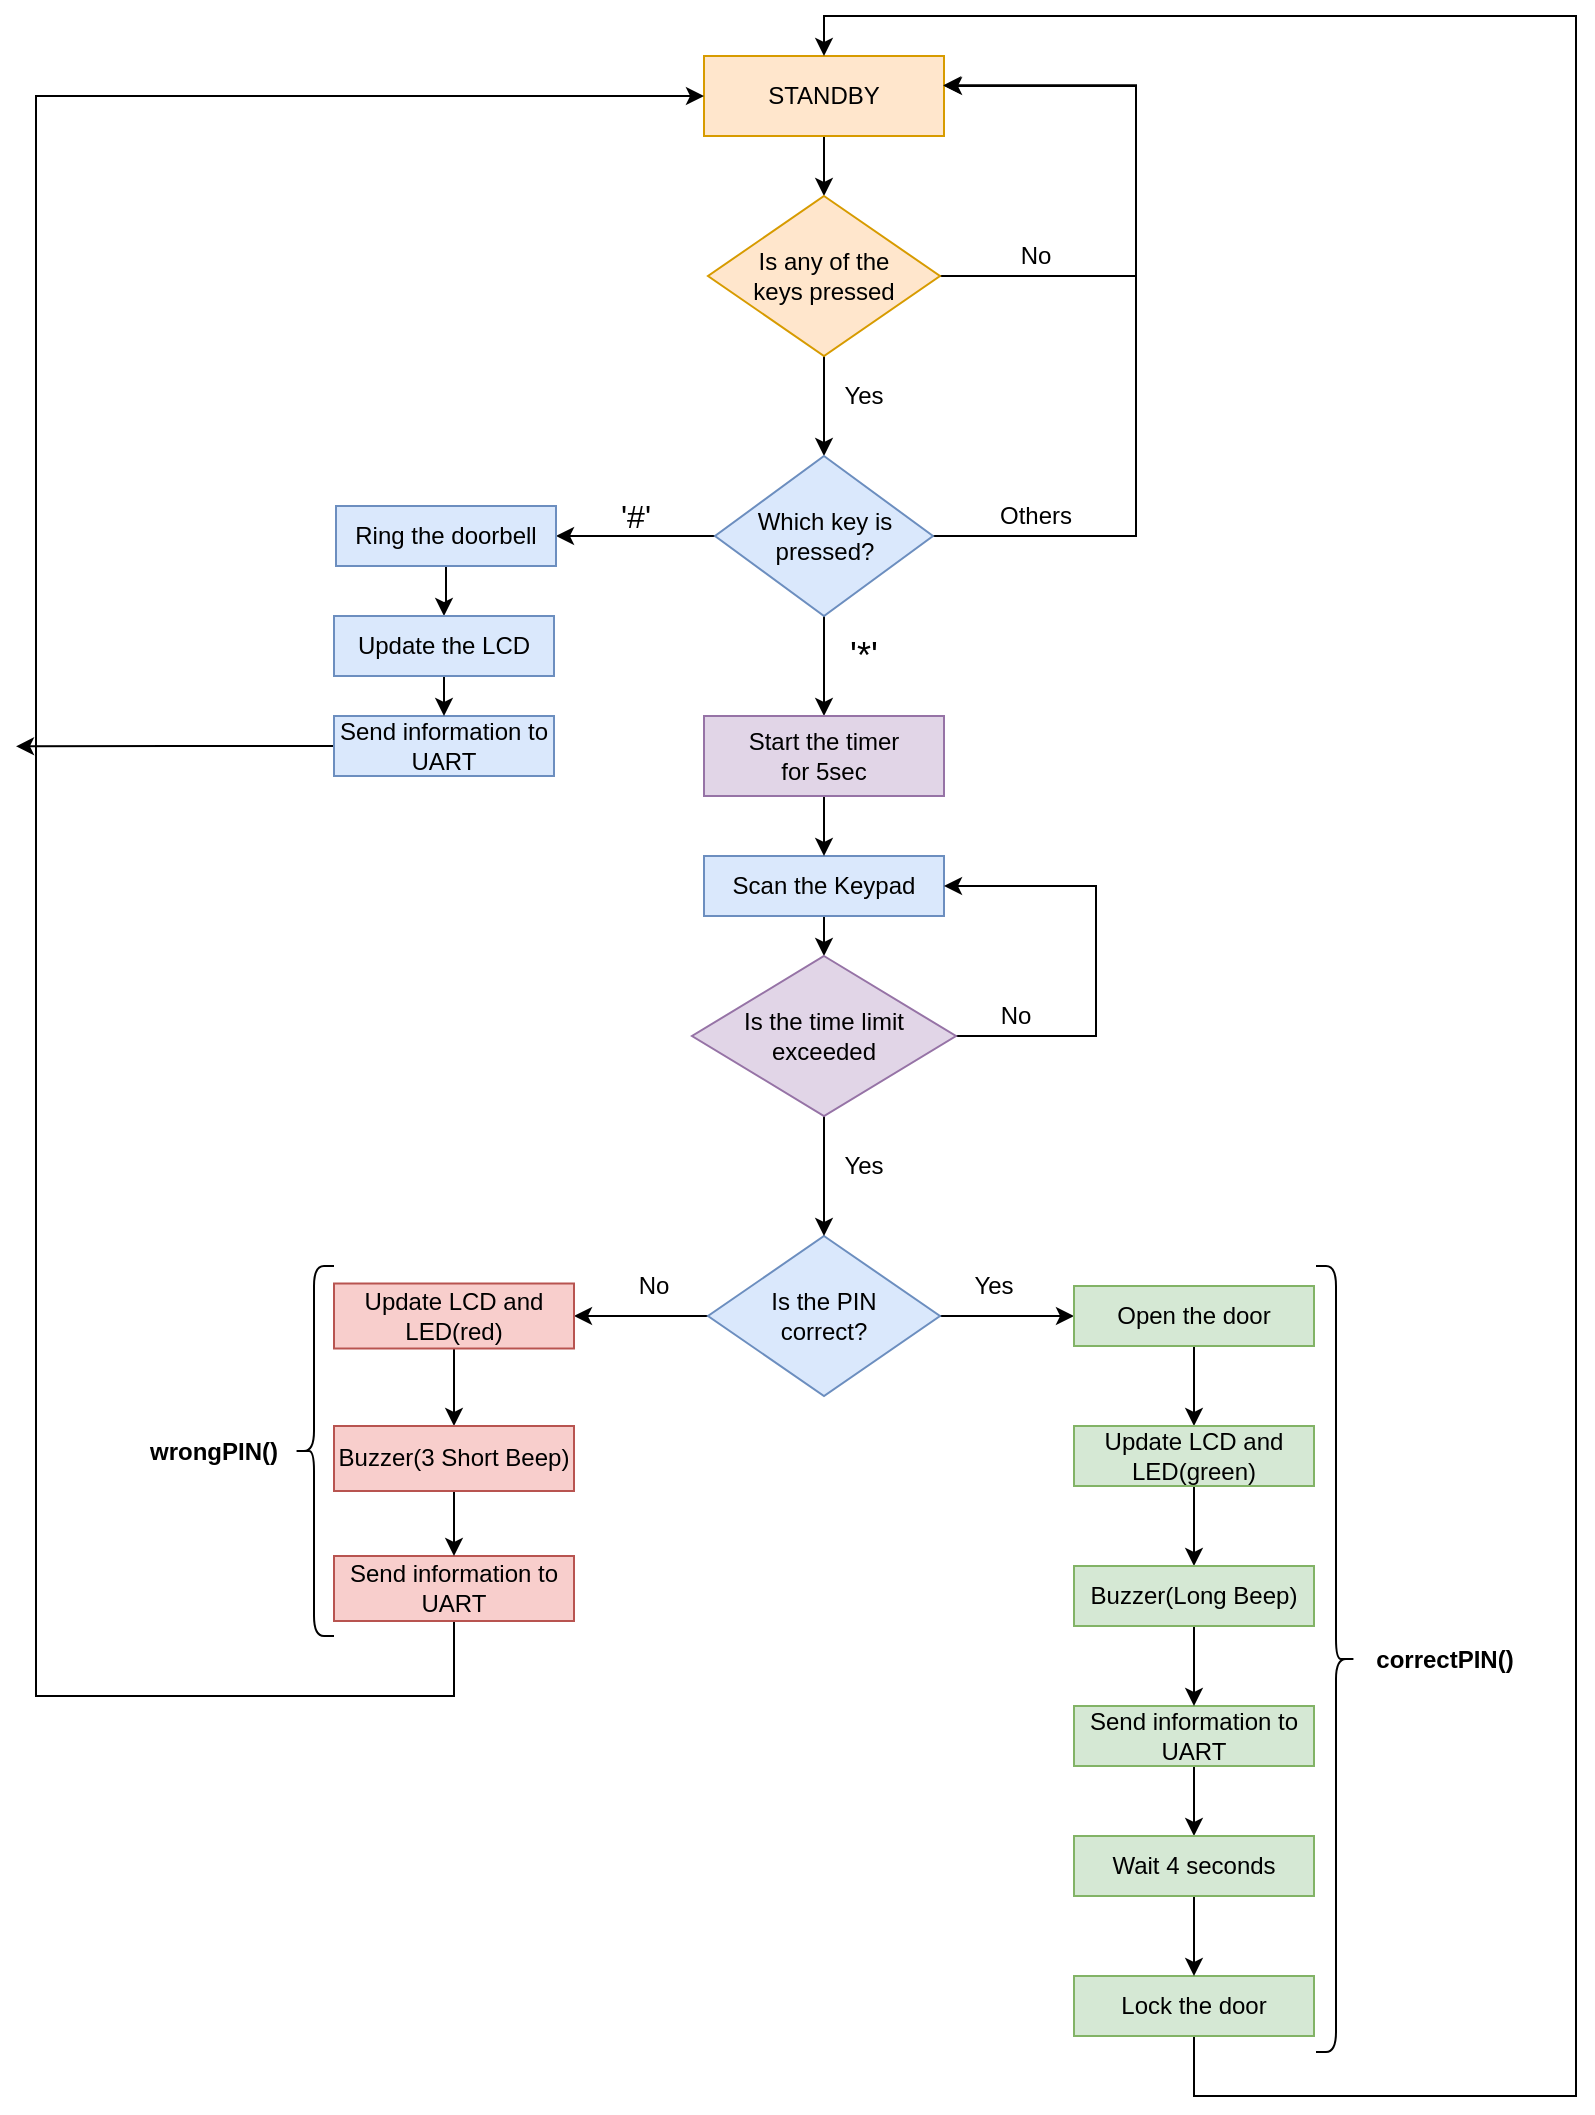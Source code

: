 <mxfile version="13.10.3" type="device"><diagram id="C5RBs43oDa-KdzZeNtuy" name="Page-1"><mxGraphModel dx="1185" dy="1804" grid="1" gridSize="10" guides="1" tooltips="1" connect="1" arrows="1" fold="1" page="1" pageScale="1" pageWidth="827" pageHeight="1169" math="0" shadow="0"><root><mxCell id="WIyWlLk6GJQsqaUBKTNV-0"/><mxCell id="WIyWlLk6GJQsqaUBKTNV-1" parent="WIyWlLk6GJQsqaUBKTNV-0"/><mxCell id="DNTc6tUad4FX3Sv0nXim-4" value="" style="edgeStyle=orthogonalEdgeStyle;orthogonalLoop=1;jettySize=auto;html=1;" parent="WIyWlLk6GJQsqaUBKTNV-1" source="DNTc6tUad4FX3Sv0nXim-2" target="DNTc6tUad4FX3Sv0nXim-3" edge="1"><mxGeometry relative="1" as="geometry"/></mxCell><mxCell id="DNTc6tUad4FX3Sv0nXim-2" value="STANDBY" style="whiteSpace=wrap;html=1;fillColor=#ffe6cc;strokeColor=#d79b00;" parent="WIyWlLk6GJQsqaUBKTNV-1" vertex="1"><mxGeometry x="354" y="20" width="120" height="40" as="geometry"/></mxCell><mxCell id="lgCaIrdGMXh6ixWFKIHN-0" style="edgeStyle=orthogonalEdgeStyle;orthogonalLoop=1;jettySize=auto;html=1;exitX=0.5;exitY=1;exitDx=0;exitDy=0;" parent="WIyWlLk6GJQsqaUBKTNV-1" source="DNTc6tUad4FX3Sv0nXim-3" target="DNTc6tUad4FX3Sv0nXim-7" edge="1"><mxGeometry relative="1" as="geometry"/></mxCell><mxCell id="lgCaIrdGMXh6ixWFKIHN-47" style="edgeStyle=orthogonalEdgeStyle;rounded=0;orthogonalLoop=1;jettySize=auto;html=1;exitX=1;exitY=0.5;exitDx=0;exitDy=0;entryX=0.996;entryY=0.366;entryDx=0;entryDy=0;entryPerimeter=0;" parent="WIyWlLk6GJQsqaUBKTNV-1" source="DNTc6tUad4FX3Sv0nXim-3" target="DNTc6tUad4FX3Sv0nXim-2" edge="1"><mxGeometry relative="1" as="geometry"><Array as="points"><mxPoint x="570" y="130"/><mxPoint x="570" y="35"/></Array></mxGeometry></mxCell><mxCell id="DNTc6tUad4FX3Sv0nXim-3" value="Is any of the &lt;br&gt;keys pressed" style="rhombus;whiteSpace=wrap;html=1;fillColor=#ffe6cc;strokeColor=#d79b00;" parent="WIyWlLk6GJQsqaUBKTNV-1" vertex="1"><mxGeometry x="356" y="90" width="116" height="80" as="geometry"/></mxCell><mxCell id="DNTc6tUad4FX3Sv0nXim-6" value="No" style="text;html=1;strokeColor=none;fillColor=none;align=center;verticalAlign=middle;whiteSpace=wrap;" parent="WIyWlLk6GJQsqaUBKTNV-1" vertex="1"><mxGeometry x="500" y="110" width="40" height="20" as="geometry"/></mxCell><mxCell id="lgCaIrdGMXh6ixWFKIHN-9" style="edgeStyle=orthogonalEdgeStyle;orthogonalLoop=1;jettySize=auto;html=1;" parent="WIyWlLk6GJQsqaUBKTNV-1" source="DNTc6tUad4FX3Sv0nXim-7" target="lgCaIrdGMXh6ixWFKIHN-8" edge="1"><mxGeometry relative="1" as="geometry"/></mxCell><mxCell id="lgCaIrdGMXh6ixWFKIHN-38" style="edgeStyle=orthogonalEdgeStyle;rounded=0;orthogonalLoop=1;jettySize=auto;html=1;exitX=1;exitY=0.5;exitDx=0;exitDy=0;" parent="WIyWlLk6GJQsqaUBKTNV-1" source="DNTc6tUad4FX3Sv0nXim-7" target="DNTc6tUad4FX3Sv0nXim-2" edge="1"><mxGeometry relative="1" as="geometry"><mxPoint x="500" y="35" as="targetPoint"/><Array as="points"><mxPoint x="570" y="260"/><mxPoint x="570" y="35"/></Array></mxGeometry></mxCell><mxCell id="lgCaIrdGMXh6ixWFKIHN-55" style="edgeStyle=orthogonalEdgeStyle;rounded=0;orthogonalLoop=1;jettySize=auto;html=1;exitX=0.5;exitY=1;exitDx=0;exitDy=0;entryX=0.5;entryY=0;entryDx=0;entryDy=0;" parent="WIyWlLk6GJQsqaUBKTNV-1" source="DNTc6tUad4FX3Sv0nXim-7" target="lgCaIrdGMXh6ixWFKIHN-53" edge="1"><mxGeometry relative="1" as="geometry"/></mxCell><mxCell id="DNTc6tUad4FX3Sv0nXim-7" value="Which key is&lt;br&gt;pressed?" style="rhombus;whiteSpace=wrap;html=1;fillColor=#dae8fc;strokeColor=#6c8ebf;" parent="WIyWlLk6GJQsqaUBKTNV-1" vertex="1"><mxGeometry x="359.5" y="220" width="109" height="80" as="geometry"/></mxCell><mxCell id="lgCaIrdGMXh6ixWFKIHN-2" value="Others" style="text;html=1;strokeColor=none;fillColor=none;align=center;verticalAlign=middle;whiteSpace=wrap;" parent="WIyWlLk6GJQsqaUBKTNV-1" vertex="1"><mxGeometry x="500" y="240" width="40" height="20" as="geometry"/></mxCell><mxCell id="lgCaIrdGMXh6ixWFKIHN-60" style="edgeStyle=orthogonalEdgeStyle;rounded=0;orthogonalLoop=1;jettySize=auto;html=1;exitX=0.5;exitY=1;exitDx=0;exitDy=0;entryX=0.5;entryY=0;entryDx=0;entryDy=0;" parent="WIyWlLk6GJQsqaUBKTNV-1" source="lgCaIrdGMXh6ixWFKIHN-4" target="lgCaIrdGMXh6ixWFKIHN-58" edge="1"><mxGeometry relative="1" as="geometry"/></mxCell><mxCell id="lgCaIrdGMXh6ixWFKIHN-4" value="Scan the Keypad" style="whiteSpace=wrap;html=1;fillColor=#dae8fc;strokeColor=#6c8ebf;" parent="WIyWlLk6GJQsqaUBKTNV-1" vertex="1"><mxGeometry x="354" y="420" width="120" height="30" as="geometry"/></mxCell><mxCell id="lgCaIrdGMXh6ixWFKIHN-7" value="Yes" style="text;html=1;strokeColor=none;fillColor=none;align=center;verticalAlign=middle;whiteSpace=wrap;" parent="WIyWlLk6GJQsqaUBKTNV-1" vertex="1"><mxGeometry x="414" y="180" width="40" height="20" as="geometry"/></mxCell><mxCell id="r5Uh8VkK3qRv4wb5RJsd-7" style="edgeStyle=orthogonalEdgeStyle;rounded=0;orthogonalLoop=1;jettySize=auto;html=1;exitX=0.5;exitY=1;exitDx=0;exitDy=0;" edge="1" parent="WIyWlLk6GJQsqaUBKTNV-1" source="lgCaIrdGMXh6ixWFKIHN-8" target="r5Uh8VkK3qRv4wb5RJsd-5"><mxGeometry relative="1" as="geometry"/></mxCell><mxCell id="lgCaIrdGMXh6ixWFKIHN-8" value="Ring the doorbell" style="whiteSpace=wrap;html=1;fillColor=#dae8fc;strokeColor=#6c8ebf;" parent="WIyWlLk6GJQsqaUBKTNV-1" vertex="1"><mxGeometry x="170" y="245" width="110" height="30" as="geometry"/></mxCell><mxCell id="lgCaIrdGMXh6ixWFKIHN-10" value="&lt;font style=&quot;font-size: 16px&quot;&gt;'#'&lt;/font&gt;" style="text;html=1;strokeColor=none;fillColor=none;align=center;verticalAlign=middle;whiteSpace=wrap;" parent="WIyWlLk6GJQsqaUBKTNV-1" vertex="1"><mxGeometry x="300" y="240" width="40" height="20" as="geometry"/></mxCell><mxCell id="lgCaIrdGMXh6ixWFKIHN-32" style="edgeStyle=orthogonalEdgeStyle;rounded=0;orthogonalLoop=1;jettySize=auto;html=1;exitX=1;exitY=0.5;exitDx=0;exitDy=0;entryX=0;entryY=0.5;entryDx=0;entryDy=0;" parent="WIyWlLk6GJQsqaUBKTNV-1" source="lgCaIrdGMXh6ixWFKIHN-11" target="lgCaIrdGMXh6ixWFKIHN-30" edge="1"><mxGeometry relative="1" as="geometry"/></mxCell><mxCell id="lgCaIrdGMXh6ixWFKIHN-41" style="edgeStyle=orthogonalEdgeStyle;rounded=0;orthogonalLoop=1;jettySize=auto;html=1;exitX=0;exitY=0.5;exitDx=0;exitDy=0;entryX=1;entryY=0.5;entryDx=0;entryDy=0;" parent="WIyWlLk6GJQsqaUBKTNV-1" source="lgCaIrdGMXh6ixWFKIHN-11" target="lgCaIrdGMXh6ixWFKIHN-40" edge="1"><mxGeometry relative="1" as="geometry"/></mxCell><mxCell id="lgCaIrdGMXh6ixWFKIHN-11" value="Is the PIN &lt;br&gt;correct?" style="rhombus;whiteSpace=wrap;html=1;fillColor=#dae8fc;strokeColor=#6c8ebf;" parent="WIyWlLk6GJQsqaUBKTNV-1" vertex="1"><mxGeometry x="356" y="610" width="116" height="80" as="geometry"/></mxCell><mxCell id="lgCaIrdGMXh6ixWFKIHN-16" value="Yes" style="text;html=1;strokeColor=none;fillColor=none;align=center;verticalAlign=middle;whiteSpace=wrap;" parent="WIyWlLk6GJQsqaUBKTNV-1" vertex="1"><mxGeometry x="479" y="625" width="40" height="20" as="geometry"/></mxCell><mxCell id="lgCaIrdGMXh6ixWFKIHN-80" style="edgeStyle=orthogonalEdgeStyle;rounded=0;orthogonalLoop=1;jettySize=auto;html=1;exitX=0.5;exitY=1;exitDx=0;exitDy=0;entryX=0.5;entryY=0;entryDx=0;entryDy=0;" parent="WIyWlLk6GJQsqaUBKTNV-1" source="lgCaIrdGMXh6ixWFKIHN-19" target="lgCaIrdGMXh6ixWFKIHN-78" edge="1"><mxGeometry relative="1" as="geometry"/></mxCell><mxCell id="lgCaIrdGMXh6ixWFKIHN-19" value="Send information to UART" style="rounded=0;whiteSpace=wrap;html=1;fillColor=#d5e8d4;strokeColor=#82b366;" parent="WIyWlLk6GJQsqaUBKTNV-1" vertex="1"><mxGeometry x="539" y="845" width="120" height="30" as="geometry"/></mxCell><mxCell id="lgCaIrdGMXh6ixWFKIHN-33" style="edgeStyle=orthogonalEdgeStyle;rounded=0;orthogonalLoop=1;jettySize=auto;html=1;exitX=0.5;exitY=1;exitDx=0;exitDy=0;entryX=0.5;entryY=0;entryDx=0;entryDy=0;" parent="WIyWlLk6GJQsqaUBKTNV-1" source="lgCaIrdGMXh6ixWFKIHN-30" target="lgCaIrdGMXh6ixWFKIHN-31" edge="1"><mxGeometry relative="1" as="geometry"/></mxCell><mxCell id="lgCaIrdGMXh6ixWFKIHN-30" value="Open the door" style="rounded=0;whiteSpace=wrap;html=1;fillColor=#d5e8d4;strokeColor=#82b366;" parent="WIyWlLk6GJQsqaUBKTNV-1" vertex="1"><mxGeometry x="539" y="635" width="120" height="30" as="geometry"/></mxCell><mxCell id="lgCaIrdGMXh6ixWFKIHN-45" style="edgeStyle=orthogonalEdgeStyle;rounded=0;orthogonalLoop=1;jettySize=auto;html=1;exitX=0.5;exitY=1;exitDx=0;exitDy=0;entryX=0.5;entryY=0;entryDx=0;entryDy=0;" parent="WIyWlLk6GJQsqaUBKTNV-1" source="lgCaIrdGMXh6ixWFKIHN-31" target="lgCaIrdGMXh6ixWFKIHN-44" edge="1"><mxGeometry relative="1" as="geometry"/></mxCell><mxCell id="lgCaIrdGMXh6ixWFKIHN-31" value="Update LCD and LED(green)" style="rounded=0;whiteSpace=wrap;html=1;fillColor=#d5e8d4;strokeColor=#82b366;" parent="WIyWlLk6GJQsqaUBKTNV-1" vertex="1"><mxGeometry x="539" y="705" width="120" height="30" as="geometry"/></mxCell><mxCell id="lgCaIrdGMXh6ixWFKIHN-37" style="edgeStyle=orthogonalEdgeStyle;rounded=0;orthogonalLoop=1;jettySize=auto;html=1;entryX=0.5;entryY=0;entryDx=0;entryDy=0;exitX=0.5;exitY=1;exitDx=0;exitDy=0;" parent="WIyWlLk6GJQsqaUBKTNV-1" source="lgCaIrdGMXh6ixWFKIHN-35" target="DNTc6tUad4FX3Sv0nXim-2" edge="1"><mxGeometry relative="1" as="geometry"><mxPoint x="780" as="targetPoint"/><mxPoint x="720" y="1010" as="sourcePoint"/><Array as="points"><mxPoint x="599" y="1040"/><mxPoint x="790" y="1040"/><mxPoint x="790"/><mxPoint x="414"/></Array></mxGeometry></mxCell><mxCell id="lgCaIrdGMXh6ixWFKIHN-35" value="Lock the door" style="rounded=0;whiteSpace=wrap;html=1;fillColor=#d5e8d4;strokeColor=#82b366;" parent="WIyWlLk6GJQsqaUBKTNV-1" vertex="1"><mxGeometry x="539" y="980" width="120" height="30" as="geometry"/></mxCell><mxCell id="lgCaIrdGMXh6ixWFKIHN-76" style="edgeStyle=orthogonalEdgeStyle;rounded=0;orthogonalLoop=1;jettySize=auto;html=1;exitX=0.5;exitY=1;exitDx=0;exitDy=0;entryX=0.5;entryY=0;entryDx=0;entryDy=0;" parent="WIyWlLk6GJQsqaUBKTNV-1" source="lgCaIrdGMXh6ixWFKIHN-40" target="lgCaIrdGMXh6ixWFKIHN-74" edge="1"><mxGeometry relative="1" as="geometry"/></mxCell><mxCell id="lgCaIrdGMXh6ixWFKIHN-40" value="Update LCD and LED(red)" style="rounded=0;whiteSpace=wrap;html=1;fillColor=#f8cecc;strokeColor=#b85450;" parent="WIyWlLk6GJQsqaUBKTNV-1" vertex="1"><mxGeometry x="169" y="633.75" width="120" height="32.5" as="geometry"/></mxCell><mxCell id="lgCaIrdGMXh6ixWFKIHN-46" style="edgeStyle=orthogonalEdgeStyle;rounded=0;orthogonalLoop=1;jettySize=auto;html=1;exitX=0.5;exitY=1;exitDx=0;exitDy=0;entryX=0.5;entryY=0;entryDx=0;entryDy=0;" parent="WIyWlLk6GJQsqaUBKTNV-1" source="lgCaIrdGMXh6ixWFKIHN-44" target="lgCaIrdGMXh6ixWFKIHN-19" edge="1"><mxGeometry relative="1" as="geometry"/></mxCell><mxCell id="lgCaIrdGMXh6ixWFKIHN-44" value="Buzzer(Long Beep)" style="rounded=0;whiteSpace=wrap;html=1;fillColor=#d5e8d4;strokeColor=#82b366;" parent="WIyWlLk6GJQsqaUBKTNV-1" vertex="1"><mxGeometry x="539" y="775" width="120" height="30" as="geometry"/></mxCell><mxCell id="lgCaIrdGMXh6ixWFKIHN-69" style="edgeStyle=orthogonalEdgeStyle;rounded=0;orthogonalLoop=1;jettySize=auto;html=1;entryX=0;entryY=0.5;entryDx=0;entryDy=0;" parent="WIyWlLk6GJQsqaUBKTNV-1" source="lgCaIrdGMXh6ixWFKIHN-48" target="DNTc6tUad4FX3Sv0nXim-2" edge="1"><mxGeometry relative="1" as="geometry"><Array as="points"><mxPoint x="229" y="840"/><mxPoint x="20" y="840"/><mxPoint x="20" y="40"/></Array></mxGeometry></mxCell><mxCell id="lgCaIrdGMXh6ixWFKIHN-48" value="Send information to UART" style="rounded=0;whiteSpace=wrap;html=1;fillColor=#f8cecc;strokeColor=#b85450;" parent="WIyWlLk6GJQsqaUBKTNV-1" vertex="1"><mxGeometry x="169" y="770" width="120" height="32.5" as="geometry"/></mxCell><mxCell id="lgCaIrdGMXh6ixWFKIHN-50" value="No" style="text;html=1;strokeColor=none;fillColor=none;align=center;verticalAlign=middle;whiteSpace=wrap;" parent="WIyWlLk6GJQsqaUBKTNV-1" vertex="1"><mxGeometry x="309" y="625" width="40" height="20" as="geometry"/></mxCell><mxCell id="lgCaIrdGMXh6ixWFKIHN-57" style="edgeStyle=orthogonalEdgeStyle;rounded=0;orthogonalLoop=1;jettySize=auto;html=1;exitX=0.5;exitY=1;exitDx=0;exitDy=0;entryX=0.5;entryY=0;entryDx=0;entryDy=0;" parent="WIyWlLk6GJQsqaUBKTNV-1" source="lgCaIrdGMXh6ixWFKIHN-53" target="lgCaIrdGMXh6ixWFKIHN-4" edge="1"><mxGeometry relative="1" as="geometry"/></mxCell><mxCell id="lgCaIrdGMXh6ixWFKIHN-53" value="Start the timer&lt;br&gt;for 5sec" style="rounded=0;whiteSpace=wrap;html=1;fillColor=#e1d5e7;strokeColor=#9673a6;" parent="WIyWlLk6GJQsqaUBKTNV-1" vertex="1"><mxGeometry x="354" y="350" width="120" height="40" as="geometry"/></mxCell><mxCell id="lgCaIrdGMXh6ixWFKIHN-56" value="&lt;font style=&quot;font-size: 18px&quot;&gt;'*'&lt;/font&gt;" style="text;html=1;strokeColor=none;fillColor=none;align=center;verticalAlign=middle;whiteSpace=wrap;" parent="WIyWlLk6GJQsqaUBKTNV-1" vertex="1"><mxGeometry x="414" y="310" width="40" height="20" as="geometry"/></mxCell><mxCell id="4MoXo3wN_iW-lML8QI0--7" style="edgeStyle=orthogonalEdgeStyle;rounded=0;orthogonalLoop=1;jettySize=auto;html=1;exitX=0.5;exitY=1;exitDx=0;exitDy=0;" parent="WIyWlLk6GJQsqaUBKTNV-1" source="lgCaIrdGMXh6ixWFKIHN-58" target="lgCaIrdGMXh6ixWFKIHN-11" edge="1"><mxGeometry relative="1" as="geometry"/></mxCell><mxCell id="4MoXo3wN_iW-lML8QI0--11" style="edgeStyle=orthogonalEdgeStyle;rounded=0;orthogonalLoop=1;jettySize=auto;html=1;exitX=1;exitY=0.5;exitDx=0;exitDy=0;entryX=1;entryY=0.5;entryDx=0;entryDy=0;" parent="WIyWlLk6GJQsqaUBKTNV-1" source="lgCaIrdGMXh6ixWFKIHN-58" target="lgCaIrdGMXh6ixWFKIHN-4" edge="1"><mxGeometry relative="1" as="geometry"><Array as="points"><mxPoint x="550" y="510"/><mxPoint x="550" y="435"/></Array></mxGeometry></mxCell><mxCell id="lgCaIrdGMXh6ixWFKIHN-58" value="Is the time limit &lt;br&gt;exceeded" style="rhombus;whiteSpace=wrap;html=1;fillColor=#e1d5e7;strokeColor=#9673a6;" parent="WIyWlLk6GJQsqaUBKTNV-1" vertex="1"><mxGeometry x="348" y="470" width="132" height="80" as="geometry"/></mxCell><mxCell id="lgCaIrdGMXh6ixWFKIHN-70" value="" style="shape=curlyBracket;whiteSpace=wrap;html=1;rounded=1;" parent="WIyWlLk6GJQsqaUBKTNV-1" vertex="1"><mxGeometry x="149" y="625" width="20" height="185" as="geometry"/></mxCell><mxCell id="lgCaIrdGMXh6ixWFKIHN-71" value="" style="shape=curlyBracket;whiteSpace=wrap;html=1;rounded=1;size=0.5;rotation=-180;" parent="WIyWlLk6GJQsqaUBKTNV-1" vertex="1"><mxGeometry x="660" y="625" width="20" height="393" as="geometry"/></mxCell><mxCell id="lgCaIrdGMXh6ixWFKIHN-72" value="&lt;b&gt;&lt;font style=&quot;font-size: 12px&quot;&gt;wrongPIN()&lt;/font&gt;&lt;/b&gt;" style="text;html=1;strokeColor=none;fillColor=none;align=center;verticalAlign=middle;whiteSpace=wrap;rounded=0;" parent="WIyWlLk6GJQsqaUBKTNV-1" vertex="1"><mxGeometry x="69" y="700" width="80" height="35" as="geometry"/></mxCell><mxCell id="lgCaIrdGMXh6ixWFKIHN-73" value="&lt;b&gt;correctPIN()&lt;/b&gt;" style="text;html=1;strokeColor=none;fillColor=none;align=center;verticalAlign=middle;whiteSpace=wrap;rounded=0;" parent="WIyWlLk6GJQsqaUBKTNV-1" vertex="1"><mxGeometry x="680" y="804" width="89" height="35" as="geometry"/></mxCell><mxCell id="lgCaIrdGMXh6ixWFKIHN-77" style="edgeStyle=orthogonalEdgeStyle;rounded=0;orthogonalLoop=1;jettySize=auto;html=1;exitX=0.5;exitY=1;exitDx=0;exitDy=0;entryX=0.5;entryY=0;entryDx=0;entryDy=0;" parent="WIyWlLk6GJQsqaUBKTNV-1" source="lgCaIrdGMXh6ixWFKIHN-74" target="lgCaIrdGMXh6ixWFKIHN-48" edge="1"><mxGeometry relative="1" as="geometry"/></mxCell><mxCell id="lgCaIrdGMXh6ixWFKIHN-74" value="Buzzer(3 Short Beep)" style="rounded=0;whiteSpace=wrap;html=1;fillColor=#f8cecc;strokeColor=#b85450;" parent="WIyWlLk6GJQsqaUBKTNV-1" vertex="1"><mxGeometry x="169" y="705" width="120" height="32.5" as="geometry"/></mxCell><mxCell id="lgCaIrdGMXh6ixWFKIHN-81" style="edgeStyle=orthogonalEdgeStyle;rounded=0;orthogonalLoop=1;jettySize=auto;html=1;exitX=0.5;exitY=1;exitDx=0;exitDy=0;" parent="WIyWlLk6GJQsqaUBKTNV-1" source="lgCaIrdGMXh6ixWFKIHN-78" target="lgCaIrdGMXh6ixWFKIHN-35" edge="1"><mxGeometry relative="1" as="geometry"/></mxCell><mxCell id="lgCaIrdGMXh6ixWFKIHN-78" value="Wait 4 seconds" style="rounded=0;whiteSpace=wrap;html=1;fillColor=#d5e8d4;strokeColor=#82b366;" parent="WIyWlLk6GJQsqaUBKTNV-1" vertex="1"><mxGeometry x="539" y="910" width="120" height="30" as="geometry"/></mxCell><mxCell id="4MoXo3wN_iW-lML8QI0--6" value="Yes" style="text;html=1;strokeColor=none;fillColor=none;align=center;verticalAlign=middle;whiteSpace=wrap;" parent="WIyWlLk6GJQsqaUBKTNV-1" vertex="1"><mxGeometry x="414" y="565" width="40" height="20" as="geometry"/></mxCell><mxCell id="4MoXo3wN_iW-lML8QI0--12" value="No" style="text;html=1;strokeColor=none;fillColor=none;align=center;verticalAlign=middle;whiteSpace=wrap;" parent="WIyWlLk6GJQsqaUBKTNV-1" vertex="1"><mxGeometry x="490" y="490" width="40" height="20" as="geometry"/></mxCell><mxCell id="r5Uh8VkK3qRv4wb5RJsd-9" style="edgeStyle=orthogonalEdgeStyle;rounded=0;orthogonalLoop=1;jettySize=auto;html=1;exitX=0;exitY=0.5;exitDx=0;exitDy=0;" edge="1" parent="WIyWlLk6GJQsqaUBKTNV-1" source="r5Uh8VkK3qRv4wb5RJsd-0"><mxGeometry relative="1" as="geometry"><mxPoint x="10" y="365.167" as="targetPoint"/></mxGeometry></mxCell><mxCell id="r5Uh8VkK3qRv4wb5RJsd-0" value="Send information to UART" style="whiteSpace=wrap;html=1;fillColor=#dae8fc;strokeColor=#6c8ebf;" vertex="1" parent="WIyWlLk6GJQsqaUBKTNV-1"><mxGeometry x="169" y="350" width="110" height="30" as="geometry"/></mxCell><mxCell id="r5Uh8VkK3qRv4wb5RJsd-8" style="edgeStyle=orthogonalEdgeStyle;rounded=0;orthogonalLoop=1;jettySize=auto;html=1;exitX=0.5;exitY=1;exitDx=0;exitDy=0;entryX=0.5;entryY=0;entryDx=0;entryDy=0;" edge="1" parent="WIyWlLk6GJQsqaUBKTNV-1" source="r5Uh8VkK3qRv4wb5RJsd-5" target="r5Uh8VkK3qRv4wb5RJsd-0"><mxGeometry relative="1" as="geometry"/></mxCell><mxCell id="r5Uh8VkK3qRv4wb5RJsd-5" value="Update the LCD" style="whiteSpace=wrap;html=1;fillColor=#dae8fc;strokeColor=#6c8ebf;" vertex="1" parent="WIyWlLk6GJQsqaUBKTNV-1"><mxGeometry x="169" y="300" width="110" height="30" as="geometry"/></mxCell></root></mxGraphModel></diagram></mxfile>
